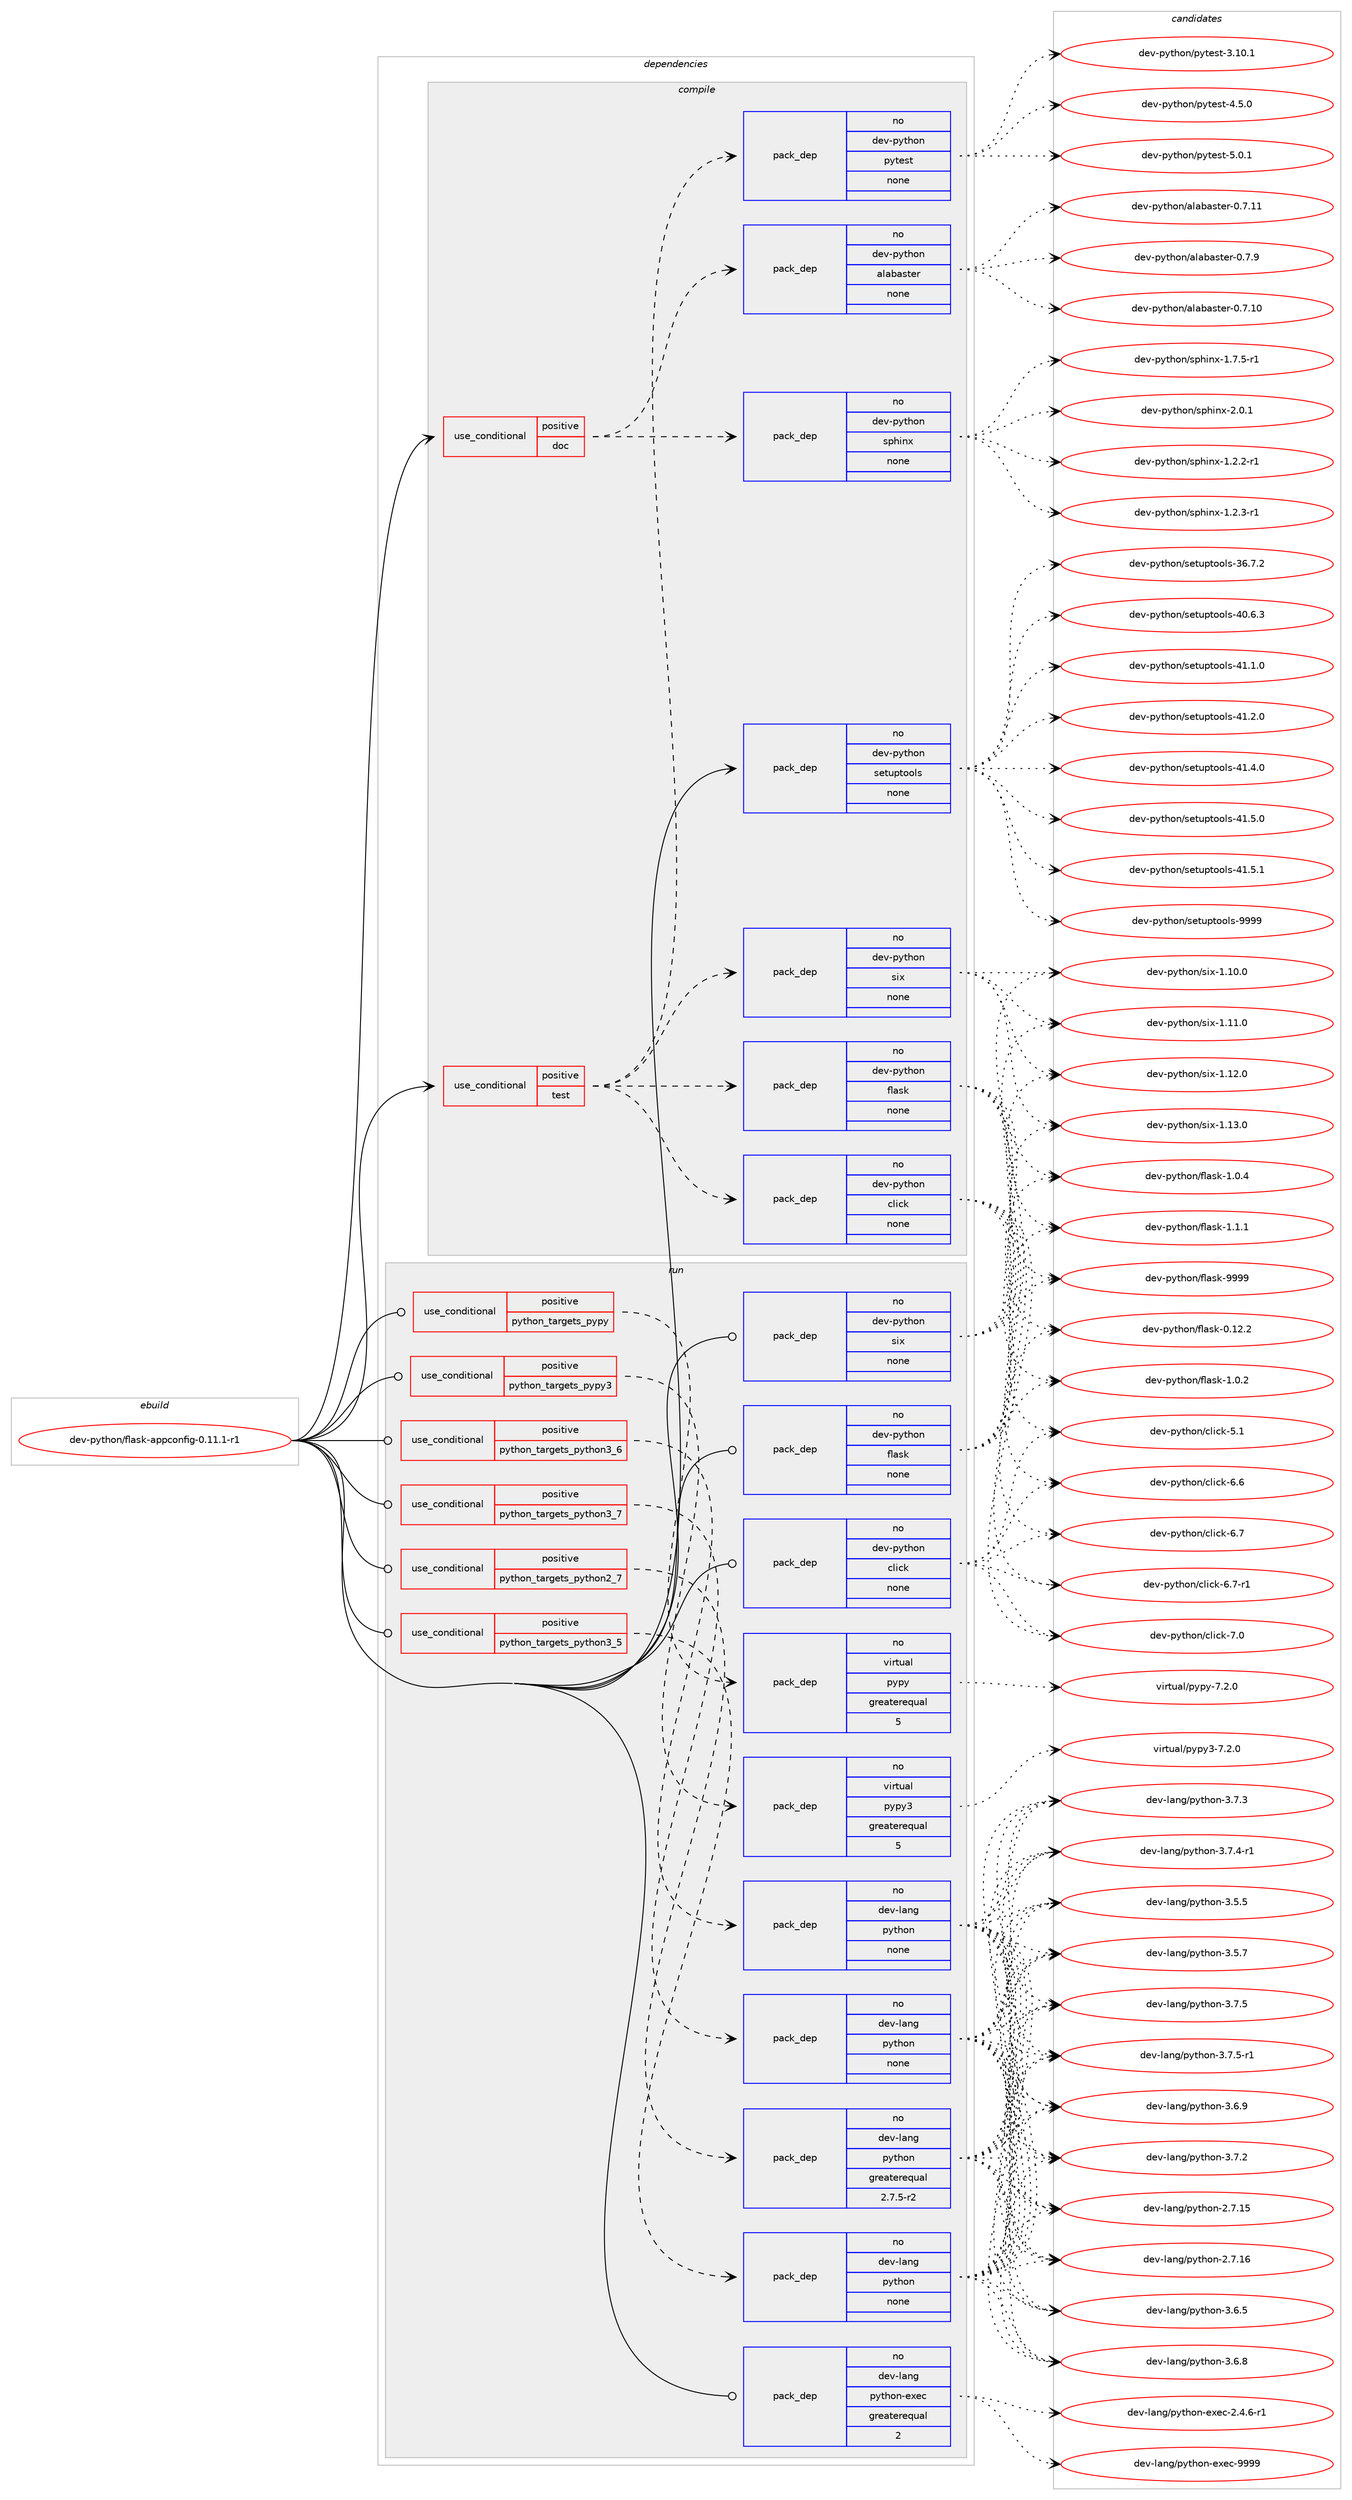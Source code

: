 digraph prolog {

# *************
# Graph options
# *************

newrank=true;
concentrate=true;
compound=true;
graph [rankdir=LR,fontname=Helvetica,fontsize=10,ranksep=1.5];#, ranksep=2.5, nodesep=0.2];
edge  [arrowhead=vee];
node  [fontname=Helvetica,fontsize=10];

# **********
# The ebuild
# **********

subgraph cluster_leftcol {
color=gray;
rank=same;
label=<<i>ebuild</i>>;
id [label="dev-python/flask-appconfig-0.11.1-r1", color=red, width=4, href="../dev-python/flask-appconfig-0.11.1-r1.svg"];
}

# ****************
# The dependencies
# ****************

subgraph cluster_midcol {
color=gray;
label=<<i>dependencies</i>>;
subgraph cluster_compile {
fillcolor="#eeeeee";
style=filled;
label=<<i>compile</i>>;
subgraph cond139418 {
dependency604720 [label=<<TABLE BORDER="0" CELLBORDER="1" CELLSPACING="0" CELLPADDING="4"><TR><TD ROWSPAN="3" CELLPADDING="10">use_conditional</TD></TR><TR><TD>positive</TD></TR><TR><TD>doc</TD></TR></TABLE>>, shape=none, color=red];
subgraph pack453505 {
dependency604721 [label=<<TABLE BORDER="0" CELLBORDER="1" CELLSPACING="0" CELLPADDING="4" WIDTH="220"><TR><TD ROWSPAN="6" CELLPADDING="30">pack_dep</TD></TR><TR><TD WIDTH="110">no</TD></TR><TR><TD>dev-python</TD></TR><TR><TD>alabaster</TD></TR><TR><TD>none</TD></TR><TR><TD></TD></TR></TABLE>>, shape=none, color=blue];
}
dependency604720:e -> dependency604721:w [weight=20,style="dashed",arrowhead="vee"];
subgraph pack453506 {
dependency604722 [label=<<TABLE BORDER="0" CELLBORDER="1" CELLSPACING="0" CELLPADDING="4" WIDTH="220"><TR><TD ROWSPAN="6" CELLPADDING="30">pack_dep</TD></TR><TR><TD WIDTH="110">no</TD></TR><TR><TD>dev-python</TD></TR><TR><TD>sphinx</TD></TR><TR><TD>none</TD></TR><TR><TD></TD></TR></TABLE>>, shape=none, color=blue];
}
dependency604720:e -> dependency604722:w [weight=20,style="dashed",arrowhead="vee"];
}
id:e -> dependency604720:w [weight=20,style="solid",arrowhead="vee"];
subgraph cond139419 {
dependency604723 [label=<<TABLE BORDER="0" CELLBORDER="1" CELLSPACING="0" CELLPADDING="4"><TR><TD ROWSPAN="3" CELLPADDING="10">use_conditional</TD></TR><TR><TD>positive</TD></TR><TR><TD>test</TD></TR></TABLE>>, shape=none, color=red];
subgraph pack453507 {
dependency604724 [label=<<TABLE BORDER="0" CELLBORDER="1" CELLSPACING="0" CELLPADDING="4" WIDTH="220"><TR><TD ROWSPAN="6" CELLPADDING="30">pack_dep</TD></TR><TR><TD WIDTH="110">no</TD></TR><TR><TD>dev-python</TD></TR><TR><TD>click</TD></TR><TR><TD>none</TD></TR><TR><TD></TD></TR></TABLE>>, shape=none, color=blue];
}
dependency604723:e -> dependency604724:w [weight=20,style="dashed",arrowhead="vee"];
subgraph pack453508 {
dependency604725 [label=<<TABLE BORDER="0" CELLBORDER="1" CELLSPACING="0" CELLPADDING="4" WIDTH="220"><TR><TD ROWSPAN="6" CELLPADDING="30">pack_dep</TD></TR><TR><TD WIDTH="110">no</TD></TR><TR><TD>dev-python</TD></TR><TR><TD>flask</TD></TR><TR><TD>none</TD></TR><TR><TD></TD></TR></TABLE>>, shape=none, color=blue];
}
dependency604723:e -> dependency604725:w [weight=20,style="dashed",arrowhead="vee"];
subgraph pack453509 {
dependency604726 [label=<<TABLE BORDER="0" CELLBORDER="1" CELLSPACING="0" CELLPADDING="4" WIDTH="220"><TR><TD ROWSPAN="6" CELLPADDING="30">pack_dep</TD></TR><TR><TD WIDTH="110">no</TD></TR><TR><TD>dev-python</TD></TR><TR><TD>six</TD></TR><TR><TD>none</TD></TR><TR><TD></TD></TR></TABLE>>, shape=none, color=blue];
}
dependency604723:e -> dependency604726:w [weight=20,style="dashed",arrowhead="vee"];
subgraph pack453510 {
dependency604727 [label=<<TABLE BORDER="0" CELLBORDER="1" CELLSPACING="0" CELLPADDING="4" WIDTH="220"><TR><TD ROWSPAN="6" CELLPADDING="30">pack_dep</TD></TR><TR><TD WIDTH="110">no</TD></TR><TR><TD>dev-python</TD></TR><TR><TD>pytest</TD></TR><TR><TD>none</TD></TR><TR><TD></TD></TR></TABLE>>, shape=none, color=blue];
}
dependency604723:e -> dependency604727:w [weight=20,style="dashed",arrowhead="vee"];
}
id:e -> dependency604723:w [weight=20,style="solid",arrowhead="vee"];
subgraph pack453511 {
dependency604728 [label=<<TABLE BORDER="0" CELLBORDER="1" CELLSPACING="0" CELLPADDING="4" WIDTH="220"><TR><TD ROWSPAN="6" CELLPADDING="30">pack_dep</TD></TR><TR><TD WIDTH="110">no</TD></TR><TR><TD>dev-python</TD></TR><TR><TD>setuptools</TD></TR><TR><TD>none</TD></TR><TR><TD></TD></TR></TABLE>>, shape=none, color=blue];
}
id:e -> dependency604728:w [weight=20,style="solid",arrowhead="vee"];
}
subgraph cluster_compileandrun {
fillcolor="#eeeeee";
style=filled;
label=<<i>compile and run</i>>;
}
subgraph cluster_run {
fillcolor="#eeeeee";
style=filled;
label=<<i>run</i>>;
subgraph cond139420 {
dependency604729 [label=<<TABLE BORDER="0" CELLBORDER="1" CELLSPACING="0" CELLPADDING="4"><TR><TD ROWSPAN="3" CELLPADDING="10">use_conditional</TD></TR><TR><TD>positive</TD></TR><TR><TD>python_targets_pypy</TD></TR></TABLE>>, shape=none, color=red];
subgraph pack453512 {
dependency604730 [label=<<TABLE BORDER="0" CELLBORDER="1" CELLSPACING="0" CELLPADDING="4" WIDTH="220"><TR><TD ROWSPAN="6" CELLPADDING="30">pack_dep</TD></TR><TR><TD WIDTH="110">no</TD></TR><TR><TD>virtual</TD></TR><TR><TD>pypy</TD></TR><TR><TD>greaterequal</TD></TR><TR><TD>5</TD></TR></TABLE>>, shape=none, color=blue];
}
dependency604729:e -> dependency604730:w [weight=20,style="dashed",arrowhead="vee"];
}
id:e -> dependency604729:w [weight=20,style="solid",arrowhead="odot"];
subgraph cond139421 {
dependency604731 [label=<<TABLE BORDER="0" CELLBORDER="1" CELLSPACING="0" CELLPADDING="4"><TR><TD ROWSPAN="3" CELLPADDING="10">use_conditional</TD></TR><TR><TD>positive</TD></TR><TR><TD>python_targets_pypy3</TD></TR></TABLE>>, shape=none, color=red];
subgraph pack453513 {
dependency604732 [label=<<TABLE BORDER="0" CELLBORDER="1" CELLSPACING="0" CELLPADDING="4" WIDTH="220"><TR><TD ROWSPAN="6" CELLPADDING="30">pack_dep</TD></TR><TR><TD WIDTH="110">no</TD></TR><TR><TD>virtual</TD></TR><TR><TD>pypy3</TD></TR><TR><TD>greaterequal</TD></TR><TR><TD>5</TD></TR></TABLE>>, shape=none, color=blue];
}
dependency604731:e -> dependency604732:w [weight=20,style="dashed",arrowhead="vee"];
}
id:e -> dependency604731:w [weight=20,style="solid",arrowhead="odot"];
subgraph cond139422 {
dependency604733 [label=<<TABLE BORDER="0" CELLBORDER="1" CELLSPACING="0" CELLPADDING="4"><TR><TD ROWSPAN="3" CELLPADDING="10">use_conditional</TD></TR><TR><TD>positive</TD></TR><TR><TD>python_targets_python2_7</TD></TR></TABLE>>, shape=none, color=red];
subgraph pack453514 {
dependency604734 [label=<<TABLE BORDER="0" CELLBORDER="1" CELLSPACING="0" CELLPADDING="4" WIDTH="220"><TR><TD ROWSPAN="6" CELLPADDING="30">pack_dep</TD></TR><TR><TD WIDTH="110">no</TD></TR><TR><TD>dev-lang</TD></TR><TR><TD>python</TD></TR><TR><TD>greaterequal</TD></TR><TR><TD>2.7.5-r2</TD></TR></TABLE>>, shape=none, color=blue];
}
dependency604733:e -> dependency604734:w [weight=20,style="dashed",arrowhead="vee"];
}
id:e -> dependency604733:w [weight=20,style="solid",arrowhead="odot"];
subgraph cond139423 {
dependency604735 [label=<<TABLE BORDER="0" CELLBORDER="1" CELLSPACING="0" CELLPADDING="4"><TR><TD ROWSPAN="3" CELLPADDING="10">use_conditional</TD></TR><TR><TD>positive</TD></TR><TR><TD>python_targets_python3_5</TD></TR></TABLE>>, shape=none, color=red];
subgraph pack453515 {
dependency604736 [label=<<TABLE BORDER="0" CELLBORDER="1" CELLSPACING="0" CELLPADDING="4" WIDTH="220"><TR><TD ROWSPAN="6" CELLPADDING="30">pack_dep</TD></TR><TR><TD WIDTH="110">no</TD></TR><TR><TD>dev-lang</TD></TR><TR><TD>python</TD></TR><TR><TD>none</TD></TR><TR><TD></TD></TR></TABLE>>, shape=none, color=blue];
}
dependency604735:e -> dependency604736:w [weight=20,style="dashed",arrowhead="vee"];
}
id:e -> dependency604735:w [weight=20,style="solid",arrowhead="odot"];
subgraph cond139424 {
dependency604737 [label=<<TABLE BORDER="0" CELLBORDER="1" CELLSPACING="0" CELLPADDING="4"><TR><TD ROWSPAN="3" CELLPADDING="10">use_conditional</TD></TR><TR><TD>positive</TD></TR><TR><TD>python_targets_python3_6</TD></TR></TABLE>>, shape=none, color=red];
subgraph pack453516 {
dependency604738 [label=<<TABLE BORDER="0" CELLBORDER="1" CELLSPACING="0" CELLPADDING="4" WIDTH="220"><TR><TD ROWSPAN="6" CELLPADDING="30">pack_dep</TD></TR><TR><TD WIDTH="110">no</TD></TR><TR><TD>dev-lang</TD></TR><TR><TD>python</TD></TR><TR><TD>none</TD></TR><TR><TD></TD></TR></TABLE>>, shape=none, color=blue];
}
dependency604737:e -> dependency604738:w [weight=20,style="dashed",arrowhead="vee"];
}
id:e -> dependency604737:w [weight=20,style="solid",arrowhead="odot"];
subgraph cond139425 {
dependency604739 [label=<<TABLE BORDER="0" CELLBORDER="1" CELLSPACING="0" CELLPADDING="4"><TR><TD ROWSPAN="3" CELLPADDING="10">use_conditional</TD></TR><TR><TD>positive</TD></TR><TR><TD>python_targets_python3_7</TD></TR></TABLE>>, shape=none, color=red];
subgraph pack453517 {
dependency604740 [label=<<TABLE BORDER="0" CELLBORDER="1" CELLSPACING="0" CELLPADDING="4" WIDTH="220"><TR><TD ROWSPAN="6" CELLPADDING="30">pack_dep</TD></TR><TR><TD WIDTH="110">no</TD></TR><TR><TD>dev-lang</TD></TR><TR><TD>python</TD></TR><TR><TD>none</TD></TR><TR><TD></TD></TR></TABLE>>, shape=none, color=blue];
}
dependency604739:e -> dependency604740:w [weight=20,style="dashed",arrowhead="vee"];
}
id:e -> dependency604739:w [weight=20,style="solid",arrowhead="odot"];
subgraph pack453518 {
dependency604741 [label=<<TABLE BORDER="0" CELLBORDER="1" CELLSPACING="0" CELLPADDING="4" WIDTH="220"><TR><TD ROWSPAN="6" CELLPADDING="30">pack_dep</TD></TR><TR><TD WIDTH="110">no</TD></TR><TR><TD>dev-lang</TD></TR><TR><TD>python-exec</TD></TR><TR><TD>greaterequal</TD></TR><TR><TD>2</TD></TR></TABLE>>, shape=none, color=blue];
}
id:e -> dependency604741:w [weight=20,style="solid",arrowhead="odot"];
subgraph pack453519 {
dependency604742 [label=<<TABLE BORDER="0" CELLBORDER="1" CELLSPACING="0" CELLPADDING="4" WIDTH="220"><TR><TD ROWSPAN="6" CELLPADDING="30">pack_dep</TD></TR><TR><TD WIDTH="110">no</TD></TR><TR><TD>dev-python</TD></TR><TR><TD>click</TD></TR><TR><TD>none</TD></TR><TR><TD></TD></TR></TABLE>>, shape=none, color=blue];
}
id:e -> dependency604742:w [weight=20,style="solid",arrowhead="odot"];
subgraph pack453520 {
dependency604743 [label=<<TABLE BORDER="0" CELLBORDER="1" CELLSPACING="0" CELLPADDING="4" WIDTH="220"><TR><TD ROWSPAN="6" CELLPADDING="30">pack_dep</TD></TR><TR><TD WIDTH="110">no</TD></TR><TR><TD>dev-python</TD></TR><TR><TD>flask</TD></TR><TR><TD>none</TD></TR><TR><TD></TD></TR></TABLE>>, shape=none, color=blue];
}
id:e -> dependency604743:w [weight=20,style="solid",arrowhead="odot"];
subgraph pack453521 {
dependency604744 [label=<<TABLE BORDER="0" CELLBORDER="1" CELLSPACING="0" CELLPADDING="4" WIDTH="220"><TR><TD ROWSPAN="6" CELLPADDING="30">pack_dep</TD></TR><TR><TD WIDTH="110">no</TD></TR><TR><TD>dev-python</TD></TR><TR><TD>six</TD></TR><TR><TD>none</TD></TR><TR><TD></TD></TR></TABLE>>, shape=none, color=blue];
}
id:e -> dependency604744:w [weight=20,style="solid",arrowhead="odot"];
}
}

# **************
# The candidates
# **************

subgraph cluster_choices {
rank=same;
color=gray;
label=<<i>candidates</i>>;

subgraph choice453505 {
color=black;
nodesep=1;
choice10010111845112121116104111110479710897989711511610111445484655464948 [label="dev-python/alabaster-0.7.10", color=red, width=4,href="../dev-python/alabaster-0.7.10.svg"];
choice10010111845112121116104111110479710897989711511610111445484655464949 [label="dev-python/alabaster-0.7.11", color=red, width=4,href="../dev-python/alabaster-0.7.11.svg"];
choice100101118451121211161041111104797108979897115116101114454846554657 [label="dev-python/alabaster-0.7.9", color=red, width=4,href="../dev-python/alabaster-0.7.9.svg"];
dependency604721:e -> choice10010111845112121116104111110479710897989711511610111445484655464948:w [style=dotted,weight="100"];
dependency604721:e -> choice10010111845112121116104111110479710897989711511610111445484655464949:w [style=dotted,weight="100"];
dependency604721:e -> choice100101118451121211161041111104797108979897115116101114454846554657:w [style=dotted,weight="100"];
}
subgraph choice453506 {
color=black;
nodesep=1;
choice10010111845112121116104111110471151121041051101204549465046504511449 [label="dev-python/sphinx-1.2.2-r1", color=red, width=4,href="../dev-python/sphinx-1.2.2-r1.svg"];
choice10010111845112121116104111110471151121041051101204549465046514511449 [label="dev-python/sphinx-1.2.3-r1", color=red, width=4,href="../dev-python/sphinx-1.2.3-r1.svg"];
choice10010111845112121116104111110471151121041051101204549465546534511449 [label="dev-python/sphinx-1.7.5-r1", color=red, width=4,href="../dev-python/sphinx-1.7.5-r1.svg"];
choice1001011184511212111610411111047115112104105110120455046484649 [label="dev-python/sphinx-2.0.1", color=red, width=4,href="../dev-python/sphinx-2.0.1.svg"];
dependency604722:e -> choice10010111845112121116104111110471151121041051101204549465046504511449:w [style=dotted,weight="100"];
dependency604722:e -> choice10010111845112121116104111110471151121041051101204549465046514511449:w [style=dotted,weight="100"];
dependency604722:e -> choice10010111845112121116104111110471151121041051101204549465546534511449:w [style=dotted,weight="100"];
dependency604722:e -> choice1001011184511212111610411111047115112104105110120455046484649:w [style=dotted,weight="100"];
}
subgraph choice453507 {
color=black;
nodesep=1;
choice1001011184511212111610411111047991081059910745534649 [label="dev-python/click-5.1", color=red, width=4,href="../dev-python/click-5.1.svg"];
choice1001011184511212111610411111047991081059910745544654 [label="dev-python/click-6.6", color=red, width=4,href="../dev-python/click-6.6.svg"];
choice1001011184511212111610411111047991081059910745544655 [label="dev-python/click-6.7", color=red, width=4,href="../dev-python/click-6.7.svg"];
choice10010111845112121116104111110479910810599107455446554511449 [label="dev-python/click-6.7-r1", color=red, width=4,href="../dev-python/click-6.7-r1.svg"];
choice1001011184511212111610411111047991081059910745554648 [label="dev-python/click-7.0", color=red, width=4,href="../dev-python/click-7.0.svg"];
dependency604724:e -> choice1001011184511212111610411111047991081059910745534649:w [style=dotted,weight="100"];
dependency604724:e -> choice1001011184511212111610411111047991081059910745544654:w [style=dotted,weight="100"];
dependency604724:e -> choice1001011184511212111610411111047991081059910745544655:w [style=dotted,weight="100"];
dependency604724:e -> choice10010111845112121116104111110479910810599107455446554511449:w [style=dotted,weight="100"];
dependency604724:e -> choice1001011184511212111610411111047991081059910745554648:w [style=dotted,weight="100"];
}
subgraph choice453508 {
color=black;
nodesep=1;
choice10010111845112121116104111110471021089711510745484649504650 [label="dev-python/flask-0.12.2", color=red, width=4,href="../dev-python/flask-0.12.2.svg"];
choice100101118451121211161041111104710210897115107454946484650 [label="dev-python/flask-1.0.2", color=red, width=4,href="../dev-python/flask-1.0.2.svg"];
choice100101118451121211161041111104710210897115107454946484652 [label="dev-python/flask-1.0.4", color=red, width=4,href="../dev-python/flask-1.0.4.svg"];
choice100101118451121211161041111104710210897115107454946494649 [label="dev-python/flask-1.1.1", color=red, width=4,href="../dev-python/flask-1.1.1.svg"];
choice1001011184511212111610411111047102108971151074557575757 [label="dev-python/flask-9999", color=red, width=4,href="../dev-python/flask-9999.svg"];
dependency604725:e -> choice10010111845112121116104111110471021089711510745484649504650:w [style=dotted,weight="100"];
dependency604725:e -> choice100101118451121211161041111104710210897115107454946484650:w [style=dotted,weight="100"];
dependency604725:e -> choice100101118451121211161041111104710210897115107454946484652:w [style=dotted,weight="100"];
dependency604725:e -> choice100101118451121211161041111104710210897115107454946494649:w [style=dotted,weight="100"];
dependency604725:e -> choice1001011184511212111610411111047102108971151074557575757:w [style=dotted,weight="100"];
}
subgraph choice453509 {
color=black;
nodesep=1;
choice100101118451121211161041111104711510512045494649484648 [label="dev-python/six-1.10.0", color=red, width=4,href="../dev-python/six-1.10.0.svg"];
choice100101118451121211161041111104711510512045494649494648 [label="dev-python/six-1.11.0", color=red, width=4,href="../dev-python/six-1.11.0.svg"];
choice100101118451121211161041111104711510512045494649504648 [label="dev-python/six-1.12.0", color=red, width=4,href="../dev-python/six-1.12.0.svg"];
choice100101118451121211161041111104711510512045494649514648 [label="dev-python/six-1.13.0", color=red, width=4,href="../dev-python/six-1.13.0.svg"];
dependency604726:e -> choice100101118451121211161041111104711510512045494649484648:w [style=dotted,weight="100"];
dependency604726:e -> choice100101118451121211161041111104711510512045494649494648:w [style=dotted,weight="100"];
dependency604726:e -> choice100101118451121211161041111104711510512045494649504648:w [style=dotted,weight="100"];
dependency604726:e -> choice100101118451121211161041111104711510512045494649514648:w [style=dotted,weight="100"];
}
subgraph choice453510 {
color=black;
nodesep=1;
choice100101118451121211161041111104711212111610111511645514649484649 [label="dev-python/pytest-3.10.1", color=red, width=4,href="../dev-python/pytest-3.10.1.svg"];
choice1001011184511212111610411111047112121116101115116455246534648 [label="dev-python/pytest-4.5.0", color=red, width=4,href="../dev-python/pytest-4.5.0.svg"];
choice1001011184511212111610411111047112121116101115116455346484649 [label="dev-python/pytest-5.0.1", color=red, width=4,href="../dev-python/pytest-5.0.1.svg"];
dependency604727:e -> choice100101118451121211161041111104711212111610111511645514649484649:w [style=dotted,weight="100"];
dependency604727:e -> choice1001011184511212111610411111047112121116101115116455246534648:w [style=dotted,weight="100"];
dependency604727:e -> choice1001011184511212111610411111047112121116101115116455346484649:w [style=dotted,weight="100"];
}
subgraph choice453511 {
color=black;
nodesep=1;
choice100101118451121211161041111104711510111611711211611111110811545515446554650 [label="dev-python/setuptools-36.7.2", color=red, width=4,href="../dev-python/setuptools-36.7.2.svg"];
choice100101118451121211161041111104711510111611711211611111110811545524846544651 [label="dev-python/setuptools-40.6.3", color=red, width=4,href="../dev-python/setuptools-40.6.3.svg"];
choice100101118451121211161041111104711510111611711211611111110811545524946494648 [label="dev-python/setuptools-41.1.0", color=red, width=4,href="../dev-python/setuptools-41.1.0.svg"];
choice100101118451121211161041111104711510111611711211611111110811545524946504648 [label="dev-python/setuptools-41.2.0", color=red, width=4,href="../dev-python/setuptools-41.2.0.svg"];
choice100101118451121211161041111104711510111611711211611111110811545524946524648 [label="dev-python/setuptools-41.4.0", color=red, width=4,href="../dev-python/setuptools-41.4.0.svg"];
choice100101118451121211161041111104711510111611711211611111110811545524946534648 [label="dev-python/setuptools-41.5.0", color=red, width=4,href="../dev-python/setuptools-41.5.0.svg"];
choice100101118451121211161041111104711510111611711211611111110811545524946534649 [label="dev-python/setuptools-41.5.1", color=red, width=4,href="../dev-python/setuptools-41.5.1.svg"];
choice10010111845112121116104111110471151011161171121161111111081154557575757 [label="dev-python/setuptools-9999", color=red, width=4,href="../dev-python/setuptools-9999.svg"];
dependency604728:e -> choice100101118451121211161041111104711510111611711211611111110811545515446554650:w [style=dotted,weight="100"];
dependency604728:e -> choice100101118451121211161041111104711510111611711211611111110811545524846544651:w [style=dotted,weight="100"];
dependency604728:e -> choice100101118451121211161041111104711510111611711211611111110811545524946494648:w [style=dotted,weight="100"];
dependency604728:e -> choice100101118451121211161041111104711510111611711211611111110811545524946504648:w [style=dotted,weight="100"];
dependency604728:e -> choice100101118451121211161041111104711510111611711211611111110811545524946524648:w [style=dotted,weight="100"];
dependency604728:e -> choice100101118451121211161041111104711510111611711211611111110811545524946534648:w [style=dotted,weight="100"];
dependency604728:e -> choice100101118451121211161041111104711510111611711211611111110811545524946534649:w [style=dotted,weight="100"];
dependency604728:e -> choice10010111845112121116104111110471151011161171121161111111081154557575757:w [style=dotted,weight="100"];
}
subgraph choice453512 {
color=black;
nodesep=1;
choice1181051141161179710847112121112121455546504648 [label="virtual/pypy-7.2.0", color=red, width=4,href="../virtual/pypy-7.2.0.svg"];
dependency604730:e -> choice1181051141161179710847112121112121455546504648:w [style=dotted,weight="100"];
}
subgraph choice453513 {
color=black;
nodesep=1;
choice118105114116117971084711212111212151455546504648 [label="virtual/pypy3-7.2.0", color=red, width=4,href="../virtual/pypy3-7.2.0.svg"];
dependency604732:e -> choice118105114116117971084711212111212151455546504648:w [style=dotted,weight="100"];
}
subgraph choice453514 {
color=black;
nodesep=1;
choice10010111845108971101034711212111610411111045504655464953 [label="dev-lang/python-2.7.15", color=red, width=4,href="../dev-lang/python-2.7.15.svg"];
choice10010111845108971101034711212111610411111045504655464954 [label="dev-lang/python-2.7.16", color=red, width=4,href="../dev-lang/python-2.7.16.svg"];
choice100101118451089711010347112121116104111110455146534653 [label="dev-lang/python-3.5.5", color=red, width=4,href="../dev-lang/python-3.5.5.svg"];
choice100101118451089711010347112121116104111110455146534655 [label="dev-lang/python-3.5.7", color=red, width=4,href="../dev-lang/python-3.5.7.svg"];
choice100101118451089711010347112121116104111110455146544653 [label="dev-lang/python-3.6.5", color=red, width=4,href="../dev-lang/python-3.6.5.svg"];
choice100101118451089711010347112121116104111110455146544656 [label="dev-lang/python-3.6.8", color=red, width=4,href="../dev-lang/python-3.6.8.svg"];
choice100101118451089711010347112121116104111110455146544657 [label="dev-lang/python-3.6.9", color=red, width=4,href="../dev-lang/python-3.6.9.svg"];
choice100101118451089711010347112121116104111110455146554650 [label="dev-lang/python-3.7.2", color=red, width=4,href="../dev-lang/python-3.7.2.svg"];
choice100101118451089711010347112121116104111110455146554651 [label="dev-lang/python-3.7.3", color=red, width=4,href="../dev-lang/python-3.7.3.svg"];
choice1001011184510897110103471121211161041111104551465546524511449 [label="dev-lang/python-3.7.4-r1", color=red, width=4,href="../dev-lang/python-3.7.4-r1.svg"];
choice100101118451089711010347112121116104111110455146554653 [label="dev-lang/python-3.7.5", color=red, width=4,href="../dev-lang/python-3.7.5.svg"];
choice1001011184510897110103471121211161041111104551465546534511449 [label="dev-lang/python-3.7.5-r1", color=red, width=4,href="../dev-lang/python-3.7.5-r1.svg"];
dependency604734:e -> choice10010111845108971101034711212111610411111045504655464953:w [style=dotted,weight="100"];
dependency604734:e -> choice10010111845108971101034711212111610411111045504655464954:w [style=dotted,weight="100"];
dependency604734:e -> choice100101118451089711010347112121116104111110455146534653:w [style=dotted,weight="100"];
dependency604734:e -> choice100101118451089711010347112121116104111110455146534655:w [style=dotted,weight="100"];
dependency604734:e -> choice100101118451089711010347112121116104111110455146544653:w [style=dotted,weight="100"];
dependency604734:e -> choice100101118451089711010347112121116104111110455146544656:w [style=dotted,weight="100"];
dependency604734:e -> choice100101118451089711010347112121116104111110455146544657:w [style=dotted,weight="100"];
dependency604734:e -> choice100101118451089711010347112121116104111110455146554650:w [style=dotted,weight="100"];
dependency604734:e -> choice100101118451089711010347112121116104111110455146554651:w [style=dotted,weight="100"];
dependency604734:e -> choice1001011184510897110103471121211161041111104551465546524511449:w [style=dotted,weight="100"];
dependency604734:e -> choice100101118451089711010347112121116104111110455146554653:w [style=dotted,weight="100"];
dependency604734:e -> choice1001011184510897110103471121211161041111104551465546534511449:w [style=dotted,weight="100"];
}
subgraph choice453515 {
color=black;
nodesep=1;
choice10010111845108971101034711212111610411111045504655464953 [label="dev-lang/python-2.7.15", color=red, width=4,href="../dev-lang/python-2.7.15.svg"];
choice10010111845108971101034711212111610411111045504655464954 [label="dev-lang/python-2.7.16", color=red, width=4,href="../dev-lang/python-2.7.16.svg"];
choice100101118451089711010347112121116104111110455146534653 [label="dev-lang/python-3.5.5", color=red, width=4,href="../dev-lang/python-3.5.5.svg"];
choice100101118451089711010347112121116104111110455146534655 [label="dev-lang/python-3.5.7", color=red, width=4,href="../dev-lang/python-3.5.7.svg"];
choice100101118451089711010347112121116104111110455146544653 [label="dev-lang/python-3.6.5", color=red, width=4,href="../dev-lang/python-3.6.5.svg"];
choice100101118451089711010347112121116104111110455146544656 [label="dev-lang/python-3.6.8", color=red, width=4,href="../dev-lang/python-3.6.8.svg"];
choice100101118451089711010347112121116104111110455146544657 [label="dev-lang/python-3.6.9", color=red, width=4,href="../dev-lang/python-3.6.9.svg"];
choice100101118451089711010347112121116104111110455146554650 [label="dev-lang/python-3.7.2", color=red, width=4,href="../dev-lang/python-3.7.2.svg"];
choice100101118451089711010347112121116104111110455146554651 [label="dev-lang/python-3.7.3", color=red, width=4,href="../dev-lang/python-3.7.3.svg"];
choice1001011184510897110103471121211161041111104551465546524511449 [label="dev-lang/python-3.7.4-r1", color=red, width=4,href="../dev-lang/python-3.7.4-r1.svg"];
choice100101118451089711010347112121116104111110455146554653 [label="dev-lang/python-3.7.5", color=red, width=4,href="../dev-lang/python-3.7.5.svg"];
choice1001011184510897110103471121211161041111104551465546534511449 [label="dev-lang/python-3.7.5-r1", color=red, width=4,href="../dev-lang/python-3.7.5-r1.svg"];
dependency604736:e -> choice10010111845108971101034711212111610411111045504655464953:w [style=dotted,weight="100"];
dependency604736:e -> choice10010111845108971101034711212111610411111045504655464954:w [style=dotted,weight="100"];
dependency604736:e -> choice100101118451089711010347112121116104111110455146534653:w [style=dotted,weight="100"];
dependency604736:e -> choice100101118451089711010347112121116104111110455146534655:w [style=dotted,weight="100"];
dependency604736:e -> choice100101118451089711010347112121116104111110455146544653:w [style=dotted,weight="100"];
dependency604736:e -> choice100101118451089711010347112121116104111110455146544656:w [style=dotted,weight="100"];
dependency604736:e -> choice100101118451089711010347112121116104111110455146544657:w [style=dotted,weight="100"];
dependency604736:e -> choice100101118451089711010347112121116104111110455146554650:w [style=dotted,weight="100"];
dependency604736:e -> choice100101118451089711010347112121116104111110455146554651:w [style=dotted,weight="100"];
dependency604736:e -> choice1001011184510897110103471121211161041111104551465546524511449:w [style=dotted,weight="100"];
dependency604736:e -> choice100101118451089711010347112121116104111110455146554653:w [style=dotted,weight="100"];
dependency604736:e -> choice1001011184510897110103471121211161041111104551465546534511449:w [style=dotted,weight="100"];
}
subgraph choice453516 {
color=black;
nodesep=1;
choice10010111845108971101034711212111610411111045504655464953 [label="dev-lang/python-2.7.15", color=red, width=4,href="../dev-lang/python-2.7.15.svg"];
choice10010111845108971101034711212111610411111045504655464954 [label="dev-lang/python-2.7.16", color=red, width=4,href="../dev-lang/python-2.7.16.svg"];
choice100101118451089711010347112121116104111110455146534653 [label="dev-lang/python-3.5.5", color=red, width=4,href="../dev-lang/python-3.5.5.svg"];
choice100101118451089711010347112121116104111110455146534655 [label="dev-lang/python-3.5.7", color=red, width=4,href="../dev-lang/python-3.5.7.svg"];
choice100101118451089711010347112121116104111110455146544653 [label="dev-lang/python-3.6.5", color=red, width=4,href="../dev-lang/python-3.6.5.svg"];
choice100101118451089711010347112121116104111110455146544656 [label="dev-lang/python-3.6.8", color=red, width=4,href="../dev-lang/python-3.6.8.svg"];
choice100101118451089711010347112121116104111110455146544657 [label="dev-lang/python-3.6.9", color=red, width=4,href="../dev-lang/python-3.6.9.svg"];
choice100101118451089711010347112121116104111110455146554650 [label="dev-lang/python-3.7.2", color=red, width=4,href="../dev-lang/python-3.7.2.svg"];
choice100101118451089711010347112121116104111110455146554651 [label="dev-lang/python-3.7.3", color=red, width=4,href="../dev-lang/python-3.7.3.svg"];
choice1001011184510897110103471121211161041111104551465546524511449 [label="dev-lang/python-3.7.4-r1", color=red, width=4,href="../dev-lang/python-3.7.4-r1.svg"];
choice100101118451089711010347112121116104111110455146554653 [label="dev-lang/python-3.7.5", color=red, width=4,href="../dev-lang/python-3.7.5.svg"];
choice1001011184510897110103471121211161041111104551465546534511449 [label="dev-lang/python-3.7.5-r1", color=red, width=4,href="../dev-lang/python-3.7.5-r1.svg"];
dependency604738:e -> choice10010111845108971101034711212111610411111045504655464953:w [style=dotted,weight="100"];
dependency604738:e -> choice10010111845108971101034711212111610411111045504655464954:w [style=dotted,weight="100"];
dependency604738:e -> choice100101118451089711010347112121116104111110455146534653:w [style=dotted,weight="100"];
dependency604738:e -> choice100101118451089711010347112121116104111110455146534655:w [style=dotted,weight="100"];
dependency604738:e -> choice100101118451089711010347112121116104111110455146544653:w [style=dotted,weight="100"];
dependency604738:e -> choice100101118451089711010347112121116104111110455146544656:w [style=dotted,weight="100"];
dependency604738:e -> choice100101118451089711010347112121116104111110455146544657:w [style=dotted,weight="100"];
dependency604738:e -> choice100101118451089711010347112121116104111110455146554650:w [style=dotted,weight="100"];
dependency604738:e -> choice100101118451089711010347112121116104111110455146554651:w [style=dotted,weight="100"];
dependency604738:e -> choice1001011184510897110103471121211161041111104551465546524511449:w [style=dotted,weight="100"];
dependency604738:e -> choice100101118451089711010347112121116104111110455146554653:w [style=dotted,weight="100"];
dependency604738:e -> choice1001011184510897110103471121211161041111104551465546534511449:w [style=dotted,weight="100"];
}
subgraph choice453517 {
color=black;
nodesep=1;
choice10010111845108971101034711212111610411111045504655464953 [label="dev-lang/python-2.7.15", color=red, width=4,href="../dev-lang/python-2.7.15.svg"];
choice10010111845108971101034711212111610411111045504655464954 [label="dev-lang/python-2.7.16", color=red, width=4,href="../dev-lang/python-2.7.16.svg"];
choice100101118451089711010347112121116104111110455146534653 [label="dev-lang/python-3.5.5", color=red, width=4,href="../dev-lang/python-3.5.5.svg"];
choice100101118451089711010347112121116104111110455146534655 [label="dev-lang/python-3.5.7", color=red, width=4,href="../dev-lang/python-3.5.7.svg"];
choice100101118451089711010347112121116104111110455146544653 [label="dev-lang/python-3.6.5", color=red, width=4,href="../dev-lang/python-3.6.5.svg"];
choice100101118451089711010347112121116104111110455146544656 [label="dev-lang/python-3.6.8", color=red, width=4,href="../dev-lang/python-3.6.8.svg"];
choice100101118451089711010347112121116104111110455146544657 [label="dev-lang/python-3.6.9", color=red, width=4,href="../dev-lang/python-3.6.9.svg"];
choice100101118451089711010347112121116104111110455146554650 [label="dev-lang/python-3.7.2", color=red, width=4,href="../dev-lang/python-3.7.2.svg"];
choice100101118451089711010347112121116104111110455146554651 [label="dev-lang/python-3.7.3", color=red, width=4,href="../dev-lang/python-3.7.3.svg"];
choice1001011184510897110103471121211161041111104551465546524511449 [label="dev-lang/python-3.7.4-r1", color=red, width=4,href="../dev-lang/python-3.7.4-r1.svg"];
choice100101118451089711010347112121116104111110455146554653 [label="dev-lang/python-3.7.5", color=red, width=4,href="../dev-lang/python-3.7.5.svg"];
choice1001011184510897110103471121211161041111104551465546534511449 [label="dev-lang/python-3.7.5-r1", color=red, width=4,href="../dev-lang/python-3.7.5-r1.svg"];
dependency604740:e -> choice10010111845108971101034711212111610411111045504655464953:w [style=dotted,weight="100"];
dependency604740:e -> choice10010111845108971101034711212111610411111045504655464954:w [style=dotted,weight="100"];
dependency604740:e -> choice100101118451089711010347112121116104111110455146534653:w [style=dotted,weight="100"];
dependency604740:e -> choice100101118451089711010347112121116104111110455146534655:w [style=dotted,weight="100"];
dependency604740:e -> choice100101118451089711010347112121116104111110455146544653:w [style=dotted,weight="100"];
dependency604740:e -> choice100101118451089711010347112121116104111110455146544656:w [style=dotted,weight="100"];
dependency604740:e -> choice100101118451089711010347112121116104111110455146544657:w [style=dotted,weight="100"];
dependency604740:e -> choice100101118451089711010347112121116104111110455146554650:w [style=dotted,weight="100"];
dependency604740:e -> choice100101118451089711010347112121116104111110455146554651:w [style=dotted,weight="100"];
dependency604740:e -> choice1001011184510897110103471121211161041111104551465546524511449:w [style=dotted,weight="100"];
dependency604740:e -> choice100101118451089711010347112121116104111110455146554653:w [style=dotted,weight="100"];
dependency604740:e -> choice1001011184510897110103471121211161041111104551465546534511449:w [style=dotted,weight="100"];
}
subgraph choice453518 {
color=black;
nodesep=1;
choice10010111845108971101034711212111610411111045101120101994550465246544511449 [label="dev-lang/python-exec-2.4.6-r1", color=red, width=4,href="../dev-lang/python-exec-2.4.6-r1.svg"];
choice10010111845108971101034711212111610411111045101120101994557575757 [label="dev-lang/python-exec-9999", color=red, width=4,href="../dev-lang/python-exec-9999.svg"];
dependency604741:e -> choice10010111845108971101034711212111610411111045101120101994550465246544511449:w [style=dotted,weight="100"];
dependency604741:e -> choice10010111845108971101034711212111610411111045101120101994557575757:w [style=dotted,weight="100"];
}
subgraph choice453519 {
color=black;
nodesep=1;
choice1001011184511212111610411111047991081059910745534649 [label="dev-python/click-5.1", color=red, width=4,href="../dev-python/click-5.1.svg"];
choice1001011184511212111610411111047991081059910745544654 [label="dev-python/click-6.6", color=red, width=4,href="../dev-python/click-6.6.svg"];
choice1001011184511212111610411111047991081059910745544655 [label="dev-python/click-6.7", color=red, width=4,href="../dev-python/click-6.7.svg"];
choice10010111845112121116104111110479910810599107455446554511449 [label="dev-python/click-6.7-r1", color=red, width=4,href="../dev-python/click-6.7-r1.svg"];
choice1001011184511212111610411111047991081059910745554648 [label="dev-python/click-7.0", color=red, width=4,href="../dev-python/click-7.0.svg"];
dependency604742:e -> choice1001011184511212111610411111047991081059910745534649:w [style=dotted,weight="100"];
dependency604742:e -> choice1001011184511212111610411111047991081059910745544654:w [style=dotted,weight="100"];
dependency604742:e -> choice1001011184511212111610411111047991081059910745544655:w [style=dotted,weight="100"];
dependency604742:e -> choice10010111845112121116104111110479910810599107455446554511449:w [style=dotted,weight="100"];
dependency604742:e -> choice1001011184511212111610411111047991081059910745554648:w [style=dotted,weight="100"];
}
subgraph choice453520 {
color=black;
nodesep=1;
choice10010111845112121116104111110471021089711510745484649504650 [label="dev-python/flask-0.12.2", color=red, width=4,href="../dev-python/flask-0.12.2.svg"];
choice100101118451121211161041111104710210897115107454946484650 [label="dev-python/flask-1.0.2", color=red, width=4,href="../dev-python/flask-1.0.2.svg"];
choice100101118451121211161041111104710210897115107454946484652 [label="dev-python/flask-1.0.4", color=red, width=4,href="../dev-python/flask-1.0.4.svg"];
choice100101118451121211161041111104710210897115107454946494649 [label="dev-python/flask-1.1.1", color=red, width=4,href="../dev-python/flask-1.1.1.svg"];
choice1001011184511212111610411111047102108971151074557575757 [label="dev-python/flask-9999", color=red, width=4,href="../dev-python/flask-9999.svg"];
dependency604743:e -> choice10010111845112121116104111110471021089711510745484649504650:w [style=dotted,weight="100"];
dependency604743:e -> choice100101118451121211161041111104710210897115107454946484650:w [style=dotted,weight="100"];
dependency604743:e -> choice100101118451121211161041111104710210897115107454946484652:w [style=dotted,weight="100"];
dependency604743:e -> choice100101118451121211161041111104710210897115107454946494649:w [style=dotted,weight="100"];
dependency604743:e -> choice1001011184511212111610411111047102108971151074557575757:w [style=dotted,weight="100"];
}
subgraph choice453521 {
color=black;
nodesep=1;
choice100101118451121211161041111104711510512045494649484648 [label="dev-python/six-1.10.0", color=red, width=4,href="../dev-python/six-1.10.0.svg"];
choice100101118451121211161041111104711510512045494649494648 [label="dev-python/six-1.11.0", color=red, width=4,href="../dev-python/six-1.11.0.svg"];
choice100101118451121211161041111104711510512045494649504648 [label="dev-python/six-1.12.0", color=red, width=4,href="../dev-python/six-1.12.0.svg"];
choice100101118451121211161041111104711510512045494649514648 [label="dev-python/six-1.13.0", color=red, width=4,href="../dev-python/six-1.13.0.svg"];
dependency604744:e -> choice100101118451121211161041111104711510512045494649484648:w [style=dotted,weight="100"];
dependency604744:e -> choice100101118451121211161041111104711510512045494649494648:w [style=dotted,weight="100"];
dependency604744:e -> choice100101118451121211161041111104711510512045494649504648:w [style=dotted,weight="100"];
dependency604744:e -> choice100101118451121211161041111104711510512045494649514648:w [style=dotted,weight="100"];
}
}

}
